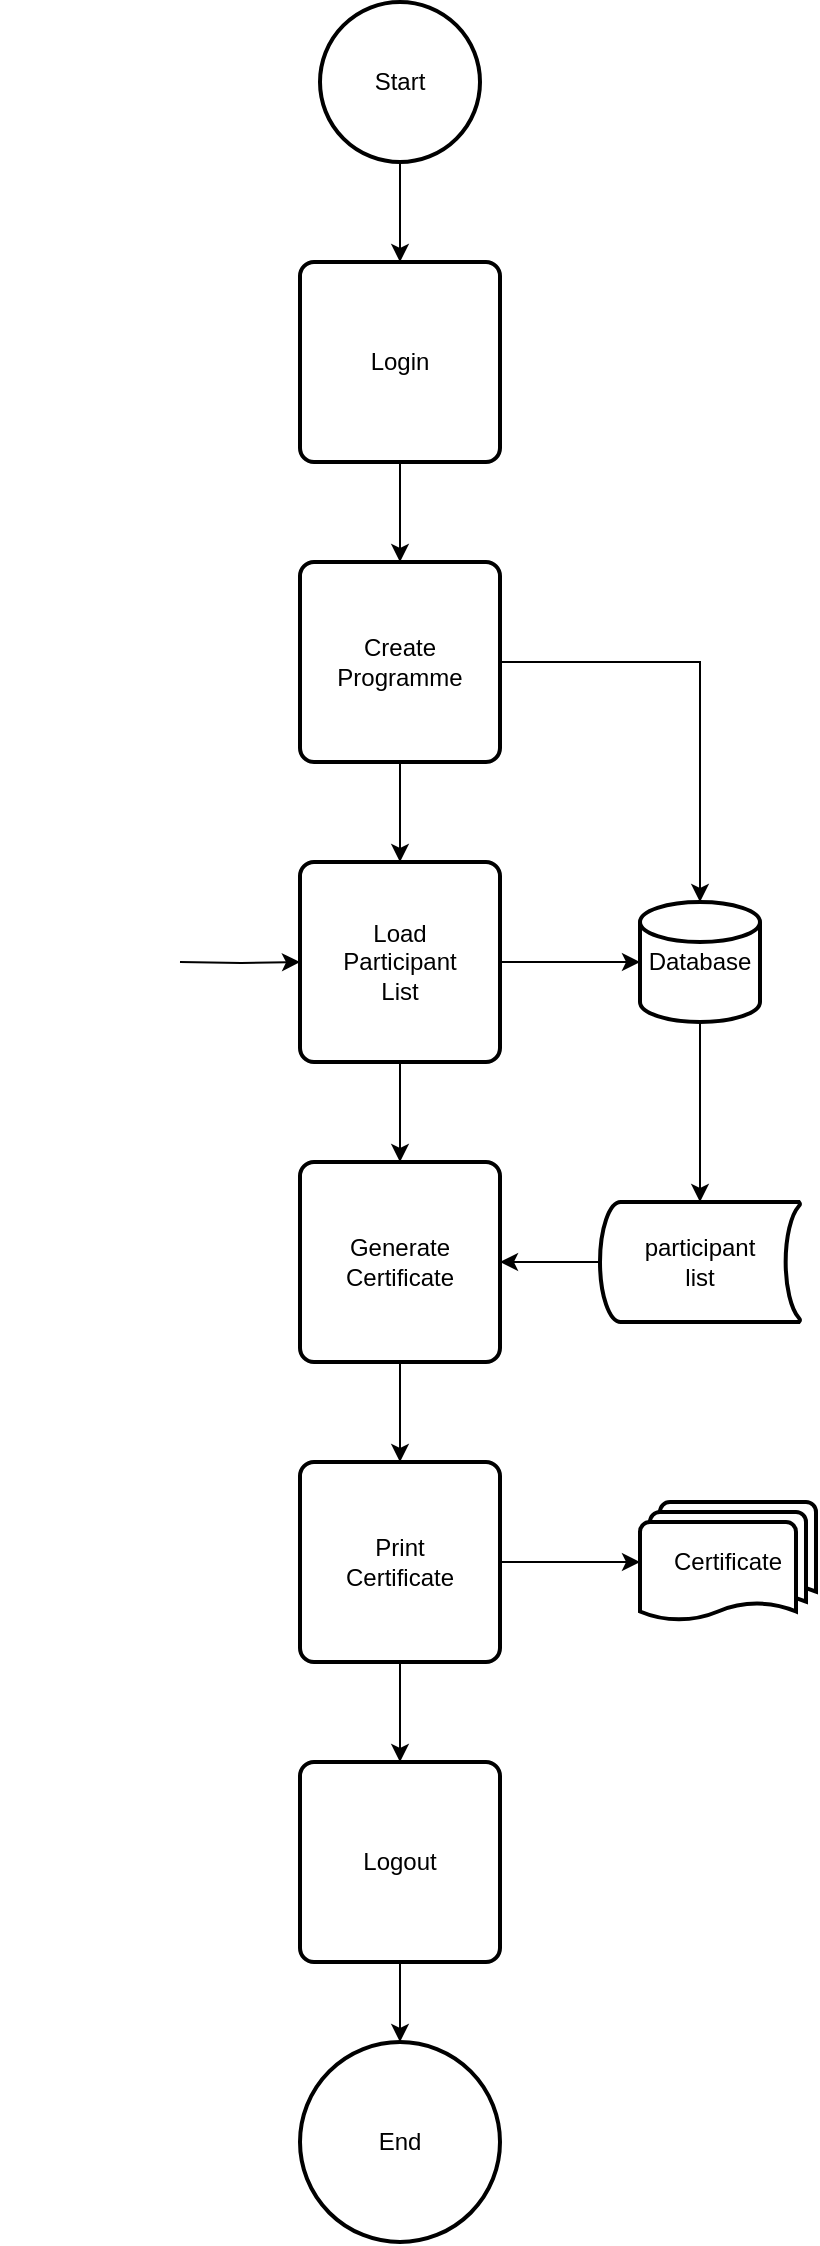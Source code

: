 <mxfile version="13.6.5" type="github">
  <diagram id="C5RBs43oDa-KdzZeNtuy" name="Page-1">
    <mxGraphModel dx="1896" dy="1016" grid="1" gridSize="10" guides="1" tooltips="1" connect="1" arrows="1" fold="1" page="1" pageScale="1" pageWidth="827" pageHeight="1169" math="0" shadow="0">
      <root>
        <mxCell id="WIyWlLk6GJQsqaUBKTNV-0" />
        <mxCell id="WIyWlLk6GJQsqaUBKTNV-1" parent="WIyWlLk6GJQsqaUBKTNV-0" />
        <mxCell id="fAxjacb5hlUzlczZvsuK-2" style="edgeStyle=orthogonalEdgeStyle;rounded=0;orthogonalLoop=1;jettySize=auto;html=1;entryX=0.5;entryY=0;entryDx=0;entryDy=0;" edge="1" parent="WIyWlLk6GJQsqaUBKTNV-1" source="fAxjacb5hlUzlczZvsuK-0" target="fAxjacb5hlUzlczZvsuK-1">
          <mxGeometry relative="1" as="geometry" />
        </mxCell>
        <mxCell id="fAxjacb5hlUzlczZvsuK-0" value="Start" style="strokeWidth=2;html=1;shape=mxgraph.flowchart.start_2;whiteSpace=wrap;" vertex="1" parent="WIyWlLk6GJQsqaUBKTNV-1">
          <mxGeometry x="360" y="27" width="80" height="80" as="geometry" />
        </mxCell>
        <mxCell id="fAxjacb5hlUzlczZvsuK-5" value="" style="edgeStyle=orthogonalEdgeStyle;rounded=0;orthogonalLoop=1;jettySize=auto;html=1;" edge="1" parent="WIyWlLk6GJQsqaUBKTNV-1" source="fAxjacb5hlUzlczZvsuK-1" target="fAxjacb5hlUzlczZvsuK-3">
          <mxGeometry relative="1" as="geometry" />
        </mxCell>
        <mxCell id="fAxjacb5hlUzlczZvsuK-1" value="Login" style="rounded=1;whiteSpace=wrap;html=1;absoluteArcSize=1;arcSize=14;strokeWidth=2;" vertex="1" parent="WIyWlLk6GJQsqaUBKTNV-1">
          <mxGeometry x="350" y="157" width="100" height="100" as="geometry" />
        </mxCell>
        <mxCell id="fAxjacb5hlUzlczZvsuK-7" value="" style="edgeStyle=orthogonalEdgeStyle;rounded=0;orthogonalLoop=1;jettySize=auto;html=1;" edge="1" parent="WIyWlLk6GJQsqaUBKTNV-1" source="fAxjacb5hlUzlczZvsuK-3" target="fAxjacb5hlUzlczZvsuK-6">
          <mxGeometry relative="1" as="geometry" />
        </mxCell>
        <mxCell id="fAxjacb5hlUzlczZvsuK-13" value="" style="edgeStyle=orthogonalEdgeStyle;rounded=0;orthogonalLoop=1;jettySize=auto;html=1;" edge="1" parent="WIyWlLk6GJQsqaUBKTNV-1" source="fAxjacb5hlUzlczZvsuK-3" target="fAxjacb5hlUzlczZvsuK-12">
          <mxGeometry relative="1" as="geometry" />
        </mxCell>
        <mxCell id="fAxjacb5hlUzlczZvsuK-3" value="Create&lt;br&gt;Programme" style="rounded=1;whiteSpace=wrap;html=1;absoluteArcSize=1;arcSize=14;strokeWidth=2;" vertex="1" parent="WIyWlLk6GJQsqaUBKTNV-1">
          <mxGeometry x="350" y="307" width="100" height="100" as="geometry" />
        </mxCell>
        <mxCell id="fAxjacb5hlUzlczZvsuK-9" value="" style="edgeStyle=orthogonalEdgeStyle;rounded=0;orthogonalLoop=1;jettySize=auto;html=1;" edge="1" parent="WIyWlLk6GJQsqaUBKTNV-1" source="fAxjacb5hlUzlczZvsuK-6" target="fAxjacb5hlUzlczZvsuK-8">
          <mxGeometry relative="1" as="geometry" />
        </mxCell>
        <mxCell id="fAxjacb5hlUzlczZvsuK-21" value="" style="edgeStyle=orthogonalEdgeStyle;rounded=0;orthogonalLoop=1;jettySize=auto;html=1;" edge="1" parent="WIyWlLk6GJQsqaUBKTNV-1" source="fAxjacb5hlUzlczZvsuK-6" target="fAxjacb5hlUzlczZvsuK-12">
          <mxGeometry relative="1" as="geometry" />
        </mxCell>
        <mxCell id="fAxjacb5hlUzlczZvsuK-6" value="Load&lt;br&gt;Participant&lt;br&gt;List" style="rounded=1;whiteSpace=wrap;html=1;absoluteArcSize=1;arcSize=14;strokeWidth=2;" vertex="1" parent="WIyWlLk6GJQsqaUBKTNV-1">
          <mxGeometry x="350" y="457" width="100" height="100" as="geometry" />
        </mxCell>
        <mxCell id="fAxjacb5hlUzlczZvsuK-11" value="" style="edgeStyle=orthogonalEdgeStyle;rounded=0;orthogonalLoop=1;jettySize=auto;html=1;" edge="1" parent="WIyWlLk6GJQsqaUBKTNV-1" source="fAxjacb5hlUzlczZvsuK-8" target="fAxjacb5hlUzlczZvsuK-10">
          <mxGeometry relative="1" as="geometry" />
        </mxCell>
        <mxCell id="fAxjacb5hlUzlczZvsuK-8" value="Generate&lt;br&gt;Certificate" style="rounded=1;whiteSpace=wrap;html=1;absoluteArcSize=1;arcSize=14;strokeWidth=2;" vertex="1" parent="WIyWlLk6GJQsqaUBKTNV-1">
          <mxGeometry x="350" y="607" width="100" height="100" as="geometry" />
        </mxCell>
        <mxCell id="fAxjacb5hlUzlczZvsuK-23" value="" style="edgeStyle=orthogonalEdgeStyle;rounded=0;orthogonalLoop=1;jettySize=auto;html=1;" edge="1" parent="WIyWlLk6GJQsqaUBKTNV-1" source="fAxjacb5hlUzlczZvsuK-10" target="fAxjacb5hlUzlczZvsuK-22">
          <mxGeometry relative="1" as="geometry" />
        </mxCell>
        <mxCell id="fAxjacb5hlUzlczZvsuK-26" value="" style="edgeStyle=orthogonalEdgeStyle;rounded=0;orthogonalLoop=1;jettySize=auto;html=1;" edge="1" parent="WIyWlLk6GJQsqaUBKTNV-1" source="fAxjacb5hlUzlczZvsuK-10" target="fAxjacb5hlUzlczZvsuK-25">
          <mxGeometry relative="1" as="geometry" />
        </mxCell>
        <mxCell id="fAxjacb5hlUzlczZvsuK-10" value="Print &lt;br&gt;Certificate" style="rounded=1;whiteSpace=wrap;html=1;absoluteArcSize=1;arcSize=14;strokeWidth=2;" vertex="1" parent="WIyWlLk6GJQsqaUBKTNV-1">
          <mxGeometry x="350" y="757" width="100" height="100" as="geometry" />
        </mxCell>
        <mxCell id="fAxjacb5hlUzlczZvsuK-19" value="" style="edgeStyle=orthogonalEdgeStyle;rounded=0;orthogonalLoop=1;jettySize=auto;html=1;" edge="1" parent="WIyWlLk6GJQsqaUBKTNV-1" source="fAxjacb5hlUzlczZvsuK-12" target="fAxjacb5hlUzlczZvsuK-18">
          <mxGeometry relative="1" as="geometry" />
        </mxCell>
        <mxCell id="fAxjacb5hlUzlczZvsuK-12" value="Database" style="strokeWidth=2;html=1;shape=mxgraph.flowchart.database;whiteSpace=wrap;" vertex="1" parent="WIyWlLk6GJQsqaUBKTNV-1">
          <mxGeometry x="520" y="477" width="60" height="60" as="geometry" />
        </mxCell>
        <mxCell id="fAxjacb5hlUzlczZvsuK-15" value="" style="edgeStyle=orthogonalEdgeStyle;rounded=0;orthogonalLoop=1;jettySize=auto;html=1;" edge="1" parent="WIyWlLk6GJQsqaUBKTNV-1" target="fAxjacb5hlUzlczZvsuK-6">
          <mxGeometry relative="1" as="geometry">
            <mxPoint x="290" y="507" as="sourcePoint" />
          </mxGeometry>
        </mxCell>
        <mxCell id="fAxjacb5hlUzlczZvsuK-17" value="" style="shape=image;html=1;verticalAlign=top;verticalLabelPosition=bottom;labelBackgroundColor=#ffffff;imageAspect=0;aspect=fixed;image=https://cdn3.iconfinder.com/data/icons/document-icons-2/30/647702-excel-128.png" vertex="1" parent="WIyWlLk6GJQsqaUBKTNV-1">
          <mxGeometry x="200" y="460" width="94" height="94" as="geometry" />
        </mxCell>
        <mxCell id="fAxjacb5hlUzlczZvsuK-20" style="edgeStyle=orthogonalEdgeStyle;rounded=0;orthogonalLoop=1;jettySize=auto;html=1;entryX=1;entryY=0.5;entryDx=0;entryDy=0;" edge="1" parent="WIyWlLk6GJQsqaUBKTNV-1" source="fAxjacb5hlUzlczZvsuK-18" target="fAxjacb5hlUzlczZvsuK-8">
          <mxGeometry relative="1" as="geometry" />
        </mxCell>
        <mxCell id="fAxjacb5hlUzlczZvsuK-18" value="participant&lt;br&gt;list" style="strokeWidth=2;html=1;shape=mxgraph.flowchart.stored_data;whiteSpace=wrap;" vertex="1" parent="WIyWlLk6GJQsqaUBKTNV-1">
          <mxGeometry x="500" y="627" width="100" height="60" as="geometry" />
        </mxCell>
        <mxCell id="fAxjacb5hlUzlczZvsuK-22" value="Certificate" style="strokeWidth=2;html=1;shape=mxgraph.flowchart.multi-document;whiteSpace=wrap;" vertex="1" parent="WIyWlLk6GJQsqaUBKTNV-1">
          <mxGeometry x="520" y="777" width="88" height="60" as="geometry" />
        </mxCell>
        <mxCell id="fAxjacb5hlUzlczZvsuK-31" value="" style="edgeStyle=orthogonalEdgeStyle;rounded=0;orthogonalLoop=1;jettySize=auto;html=1;" edge="1" parent="WIyWlLk6GJQsqaUBKTNV-1" source="fAxjacb5hlUzlczZvsuK-25" target="fAxjacb5hlUzlczZvsuK-30">
          <mxGeometry relative="1" as="geometry" />
        </mxCell>
        <mxCell id="fAxjacb5hlUzlczZvsuK-25" value="Logout" style="rounded=1;whiteSpace=wrap;html=1;absoluteArcSize=1;arcSize=14;strokeWidth=2;" vertex="1" parent="WIyWlLk6GJQsqaUBKTNV-1">
          <mxGeometry x="350" y="907" width="100" height="100" as="geometry" />
        </mxCell>
        <mxCell id="fAxjacb5hlUzlczZvsuK-30" value="End" style="strokeWidth=2;html=1;shape=mxgraph.flowchart.start_2;whiteSpace=wrap;" vertex="1" parent="WIyWlLk6GJQsqaUBKTNV-1">
          <mxGeometry x="350" y="1047" width="100" height="100" as="geometry" />
        </mxCell>
      </root>
    </mxGraphModel>
  </diagram>
</mxfile>
